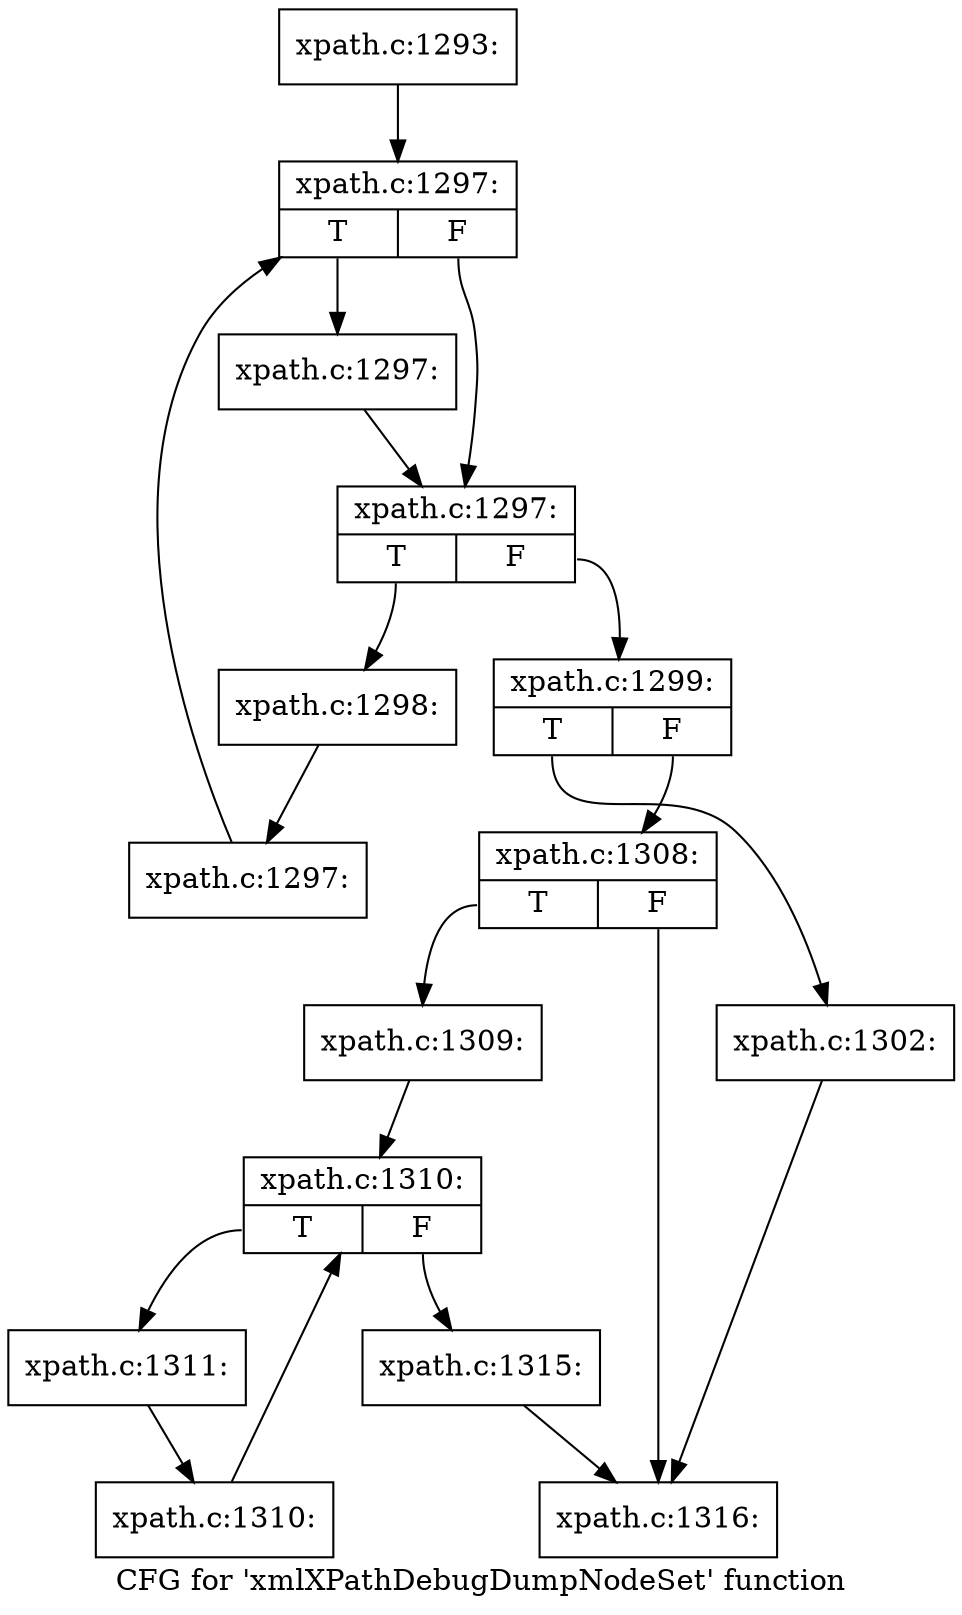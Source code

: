 digraph "CFG for 'xmlXPathDebugDumpNodeSet' function" {
	label="CFG for 'xmlXPathDebugDumpNodeSet' function";

	Node0x4d08160 [shape=record,label="{xpath.c:1293:}"];
	Node0x4d08160 -> Node0x4d137a0;
	Node0x4d137a0 [shape=record,label="{xpath.c:1297:|{<s0>T|<s1>F}}"];
	Node0x4d137a0:s0 -> Node0x4d13b80;
	Node0x4d137a0:s1 -> Node0x4d13b30;
	Node0x4d13b80 [shape=record,label="{xpath.c:1297:}"];
	Node0x4d13b80 -> Node0x4d13b30;
	Node0x4d13b30 [shape=record,label="{xpath.c:1297:|{<s0>T|<s1>F}}"];
	Node0x4d13b30:s0 -> Node0x4d13a80;
	Node0x4d13b30:s1 -> Node0x4d13600;
	Node0x4d13a80 [shape=record,label="{xpath.c:1298:}"];
	Node0x4d13a80 -> Node0x4d139f0;
	Node0x4d139f0 [shape=record,label="{xpath.c:1297:}"];
	Node0x4d139f0 -> Node0x4d137a0;
	Node0x4d13600 [shape=record,label="{xpath.c:1299:|{<s0>T|<s1>F}}"];
	Node0x4d13600:s0 -> Node0x4d15320;
	Node0x4d13600:s1 -> Node0x4d15370;
	Node0x4d15320 [shape=record,label="{xpath.c:1302:}"];
	Node0x4d15320 -> Node0x4d15df0;
	Node0x4d15370 [shape=record,label="{xpath.c:1308:|{<s0>T|<s1>F}}"];
	Node0x4d15370:s0 -> Node0x4d15da0;
	Node0x4d15370:s1 -> Node0x4d15df0;
	Node0x4d15da0 [shape=record,label="{xpath.c:1309:}"];
	Node0x4d15da0 -> Node0x4d167a0;
	Node0x4d167a0 [shape=record,label="{xpath.c:1310:|{<s0>T|<s1>F}}"];
	Node0x4d167a0:s0 -> Node0x4d16a80;
	Node0x4d167a0:s1 -> Node0x4d16600;
	Node0x4d16a80 [shape=record,label="{xpath.c:1311:}"];
	Node0x4d16a80 -> Node0x4d169f0;
	Node0x4d169f0 [shape=record,label="{xpath.c:1310:}"];
	Node0x4d169f0 -> Node0x4d167a0;
	Node0x4d16600 [shape=record,label="{xpath.c:1315:}"];
	Node0x4d16600 -> Node0x4d15df0;
	Node0x4d15df0 [shape=record,label="{xpath.c:1316:}"];
}
